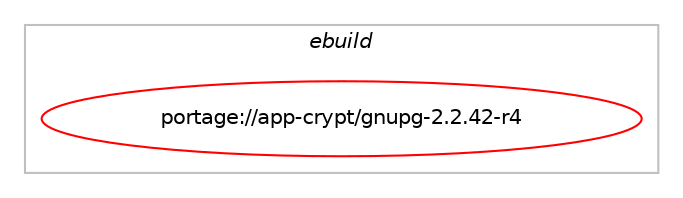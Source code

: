 digraph prolog {

# *************
# Graph options
# *************

newrank=true;
concentrate=true;
compound=true;
graph [rankdir=LR,fontname=Helvetica,fontsize=10,ranksep=1.5];#, ranksep=2.5, nodesep=0.2];
edge  [arrowhead=vee];
node  [fontname=Helvetica,fontsize=10];

# **********
# The ebuild
# **********

subgraph cluster_leftcol {
color=gray;
label=<<i>ebuild</i>>;
id [label="portage://app-crypt/gnupg-2.2.42-r4", color=red, width=4, href="../app-crypt/gnupg-2.2.42-r4.svg"];
}

# ****************
# The dependencies
# ****************

subgraph cluster_midcol {
color=gray;
label=<<i>dependencies</i>>;
subgraph cluster_compile {
fillcolor="#eeeeee";
style=filled;
label=<<i>compile</i>>;
# *** BEGIN UNKNOWN DEPENDENCY TYPE (TODO) ***
# id -> equal(use_conditional_group(positive,bzip2,portage://app-crypt/gnupg-2.2.42-r4,[package_dependency(portage://app-crypt/gnupg-2.2.42-r4,install,no,app-arch,bzip2,none,[,,],[],[])]))
# *** END UNKNOWN DEPENDENCY TYPE (TODO) ***

# *** BEGIN UNKNOWN DEPENDENCY TYPE (TODO) ***
# id -> equal(use_conditional_group(positive,ldap,portage://app-crypt/gnupg-2.2.42-r4,[package_dependency(portage://app-crypt/gnupg-2.2.42-r4,install,no,net-nds,openldap,none,[,,],any_same_slot,[])]))
# *** END UNKNOWN DEPENDENCY TYPE (TODO) ***

# *** BEGIN UNKNOWN DEPENDENCY TYPE (TODO) ***
# id -> equal(use_conditional_group(positive,readline,portage://app-crypt/gnupg-2.2.42-r4,[package_dependency(portage://app-crypt/gnupg-2.2.42-r4,install,no,sys-libs,readline,none,[,,],any_same_slot,[])]))
# *** END UNKNOWN DEPENDENCY TYPE (TODO) ***

# *** BEGIN UNKNOWN DEPENDENCY TYPE (TODO) ***
# id -> equal(use_conditional_group(positive,smartcard,portage://app-crypt/gnupg-2.2.42-r4,[use_conditional_group(positive,usb,portage://app-crypt/gnupg-2.2.42-r4,[package_dependency(portage://app-crypt/gnupg-2.2.42-r4,install,no,virtual,libusb,none,[,,],[slot(1)],[])])]))
# *** END UNKNOWN DEPENDENCY TYPE (TODO) ***

# *** BEGIN UNKNOWN DEPENDENCY TYPE (TODO) ***
# id -> equal(use_conditional_group(positive,ssl,portage://app-crypt/gnupg-2.2.42-r4,[package_dependency(portage://app-crypt/gnupg-2.2.42-r4,install,no,net-libs,gnutls,greaterequal,[3.0,,,3.0],any_same_slot,[])]))
# *** END UNKNOWN DEPENDENCY TYPE (TODO) ***

# *** BEGIN UNKNOWN DEPENDENCY TYPE (TODO) ***
# id -> equal(use_conditional_group(positive,tofu,portage://app-crypt/gnupg-2.2.42-r4,[package_dependency(portage://app-crypt/gnupg-2.2.42-r4,install,no,dev-db,sqlite,greaterequal,[3.7,,,3.7],[],[])]))
# *** END UNKNOWN DEPENDENCY TYPE (TODO) ***

# *** BEGIN UNKNOWN DEPENDENCY TYPE (TODO) ***
# id -> equal(package_dependency(portage://app-crypt/gnupg-2.2.42-r4,install,no,dev-libs,libassuan,greaterequal,[2.5.0,,,2.5.0],any_same_slot,[]))
# *** END UNKNOWN DEPENDENCY TYPE (TODO) ***

# *** BEGIN UNKNOWN DEPENDENCY TYPE (TODO) ***
# id -> equal(package_dependency(portage://app-crypt/gnupg-2.2.42-r4,install,no,dev-libs,libgcrypt,greaterequal,[1.8.0,,,1.8.0],any_same_slot,[]))
# *** END UNKNOWN DEPENDENCY TYPE (TODO) ***

# *** BEGIN UNKNOWN DEPENDENCY TYPE (TODO) ***
# id -> equal(package_dependency(portage://app-crypt/gnupg-2.2.42-r4,install,no,dev-libs,libgpg-error,greaterequal,[1.38,,,1.38],[],[]))
# *** END UNKNOWN DEPENDENCY TYPE (TODO) ***

# *** BEGIN UNKNOWN DEPENDENCY TYPE (TODO) ***
# id -> equal(package_dependency(portage://app-crypt/gnupg-2.2.42-r4,install,no,dev-libs,libksba,greaterequal,[1.3.5,,,1.3.5],[],[]))
# *** END UNKNOWN DEPENDENCY TYPE (TODO) ***

# *** BEGIN UNKNOWN DEPENDENCY TYPE (TODO) ***
# id -> equal(package_dependency(portage://app-crypt/gnupg-2.2.42-r4,install,no,dev-libs,npth,greaterequal,[1.2,,,1.2],[],[]))
# *** END UNKNOWN DEPENDENCY TYPE (TODO) ***

# *** BEGIN UNKNOWN DEPENDENCY TYPE (TODO) ***
# id -> equal(package_dependency(portage://app-crypt/gnupg-2.2.42-r4,install,no,net-misc,curl,greaterequal,[7.10,,,7.10],[],[]))
# *** END UNKNOWN DEPENDENCY TYPE (TODO) ***

# *** BEGIN UNKNOWN DEPENDENCY TYPE (TODO) ***
# id -> equal(package_dependency(portage://app-crypt/gnupg-2.2.42-r4,install,no,sys-libs,zlib,none,[,,],[],[]))
# *** END UNKNOWN DEPENDENCY TYPE (TODO) ***

}
subgraph cluster_compileandrun {
fillcolor="#eeeeee";
style=filled;
label=<<i>compile and run</i>>;
}
subgraph cluster_run {
fillcolor="#eeeeee";
style=filled;
label=<<i>run</i>>;
# *** BEGIN UNKNOWN DEPENDENCY TYPE (TODO) ***
# id -> equal(use_conditional_group(positive,bzip2,portage://app-crypt/gnupg-2.2.42-r4,[package_dependency(portage://app-crypt/gnupg-2.2.42-r4,run,no,app-arch,bzip2,none,[,,],[],[])]))
# *** END UNKNOWN DEPENDENCY TYPE (TODO) ***

# *** BEGIN UNKNOWN DEPENDENCY TYPE (TODO) ***
# id -> equal(use_conditional_group(positive,ldap,portage://app-crypt/gnupg-2.2.42-r4,[package_dependency(portage://app-crypt/gnupg-2.2.42-r4,run,no,net-nds,openldap,none,[,,],any_same_slot,[])]))
# *** END UNKNOWN DEPENDENCY TYPE (TODO) ***

# *** BEGIN UNKNOWN DEPENDENCY TYPE (TODO) ***
# id -> equal(use_conditional_group(positive,nls,portage://app-crypt/gnupg-2.2.42-r4,[package_dependency(portage://app-crypt/gnupg-2.2.42-r4,run,no,virtual,libintl,none,[,,],[],[])]))
# *** END UNKNOWN DEPENDENCY TYPE (TODO) ***

# *** BEGIN UNKNOWN DEPENDENCY TYPE (TODO) ***
# id -> equal(use_conditional_group(positive,readline,portage://app-crypt/gnupg-2.2.42-r4,[package_dependency(portage://app-crypt/gnupg-2.2.42-r4,run,no,sys-libs,readline,none,[,,],any_same_slot,[])]))
# *** END UNKNOWN DEPENDENCY TYPE (TODO) ***

# *** BEGIN UNKNOWN DEPENDENCY TYPE (TODO) ***
# id -> equal(use_conditional_group(positive,selinux,portage://app-crypt/gnupg-2.2.42-r4,[package_dependency(portage://app-crypt/gnupg-2.2.42-r4,run,no,sec-policy,selinux-gpg,none,[,,],[],[])]))
# *** END UNKNOWN DEPENDENCY TYPE (TODO) ***

# *** BEGIN UNKNOWN DEPENDENCY TYPE (TODO) ***
# id -> equal(use_conditional_group(positive,smartcard,portage://app-crypt/gnupg-2.2.42-r4,[use_conditional_group(positive,usb,portage://app-crypt/gnupg-2.2.42-r4,[package_dependency(portage://app-crypt/gnupg-2.2.42-r4,run,no,virtual,libusb,none,[,,],[slot(1)],[])])]))
# *** END UNKNOWN DEPENDENCY TYPE (TODO) ***

# *** BEGIN UNKNOWN DEPENDENCY TYPE (TODO) ***
# id -> equal(use_conditional_group(positive,ssl,portage://app-crypt/gnupg-2.2.42-r4,[package_dependency(portage://app-crypt/gnupg-2.2.42-r4,run,no,net-libs,gnutls,greaterequal,[3.0,,,3.0],any_same_slot,[])]))
# *** END UNKNOWN DEPENDENCY TYPE (TODO) ***

# *** BEGIN UNKNOWN DEPENDENCY TYPE (TODO) ***
# id -> equal(use_conditional_group(positive,tofu,portage://app-crypt/gnupg-2.2.42-r4,[package_dependency(portage://app-crypt/gnupg-2.2.42-r4,run,no,dev-db,sqlite,greaterequal,[3.7,,,3.7],[],[])]))
# *** END UNKNOWN DEPENDENCY TYPE (TODO) ***

# *** BEGIN UNKNOWN DEPENDENCY TYPE (TODO) ***
# id -> equal(use_conditional_group(positive,wks-server,portage://app-crypt/gnupg-2.2.42-r4,[package_dependency(portage://app-crypt/gnupg-2.2.42-r4,run,no,virtual,mta,none,[,,],[],[])]))
# *** END UNKNOWN DEPENDENCY TYPE (TODO) ***

# *** BEGIN UNKNOWN DEPENDENCY TYPE (TODO) ***
# id -> equal(package_dependency(portage://app-crypt/gnupg-2.2.42-r4,run,no,dev-libs,libassuan,greaterequal,[2.5.0,,,2.5.0],any_same_slot,[]))
# *** END UNKNOWN DEPENDENCY TYPE (TODO) ***

# *** BEGIN UNKNOWN DEPENDENCY TYPE (TODO) ***
# id -> equal(package_dependency(portage://app-crypt/gnupg-2.2.42-r4,run,no,dev-libs,libgcrypt,greaterequal,[1.8.0,,,1.8.0],any_same_slot,[]))
# *** END UNKNOWN DEPENDENCY TYPE (TODO) ***

# *** BEGIN UNKNOWN DEPENDENCY TYPE (TODO) ***
# id -> equal(package_dependency(portage://app-crypt/gnupg-2.2.42-r4,run,no,dev-libs,libgpg-error,greaterequal,[1.38,,,1.38],[],[]))
# *** END UNKNOWN DEPENDENCY TYPE (TODO) ***

# *** BEGIN UNKNOWN DEPENDENCY TYPE (TODO) ***
# id -> equal(package_dependency(portage://app-crypt/gnupg-2.2.42-r4,run,no,dev-libs,libksba,greaterequal,[1.3.5,,,1.3.5],[],[]))
# *** END UNKNOWN DEPENDENCY TYPE (TODO) ***

# *** BEGIN UNKNOWN DEPENDENCY TYPE (TODO) ***
# id -> equal(package_dependency(portage://app-crypt/gnupg-2.2.42-r4,run,no,dev-libs,npth,greaterequal,[1.2,,,1.2],[],[]))
# *** END UNKNOWN DEPENDENCY TYPE (TODO) ***

# *** BEGIN UNKNOWN DEPENDENCY TYPE (TODO) ***
# id -> equal(package_dependency(portage://app-crypt/gnupg-2.2.42-r4,run,no,net-misc,curl,greaterequal,[7.10,,,7.10],[],[]))
# *** END UNKNOWN DEPENDENCY TYPE (TODO) ***

# *** BEGIN UNKNOWN DEPENDENCY TYPE (TODO) ***
# id -> equal(package_dependency(portage://app-crypt/gnupg-2.2.42-r4,run,no,sys-libs,zlib,none,[,,],[],[]))
# *** END UNKNOWN DEPENDENCY TYPE (TODO) ***

}
}

# **************
# The candidates
# **************

subgraph cluster_choices {
rank=same;
color=gray;
label=<<i>candidates</i>>;

}

}
